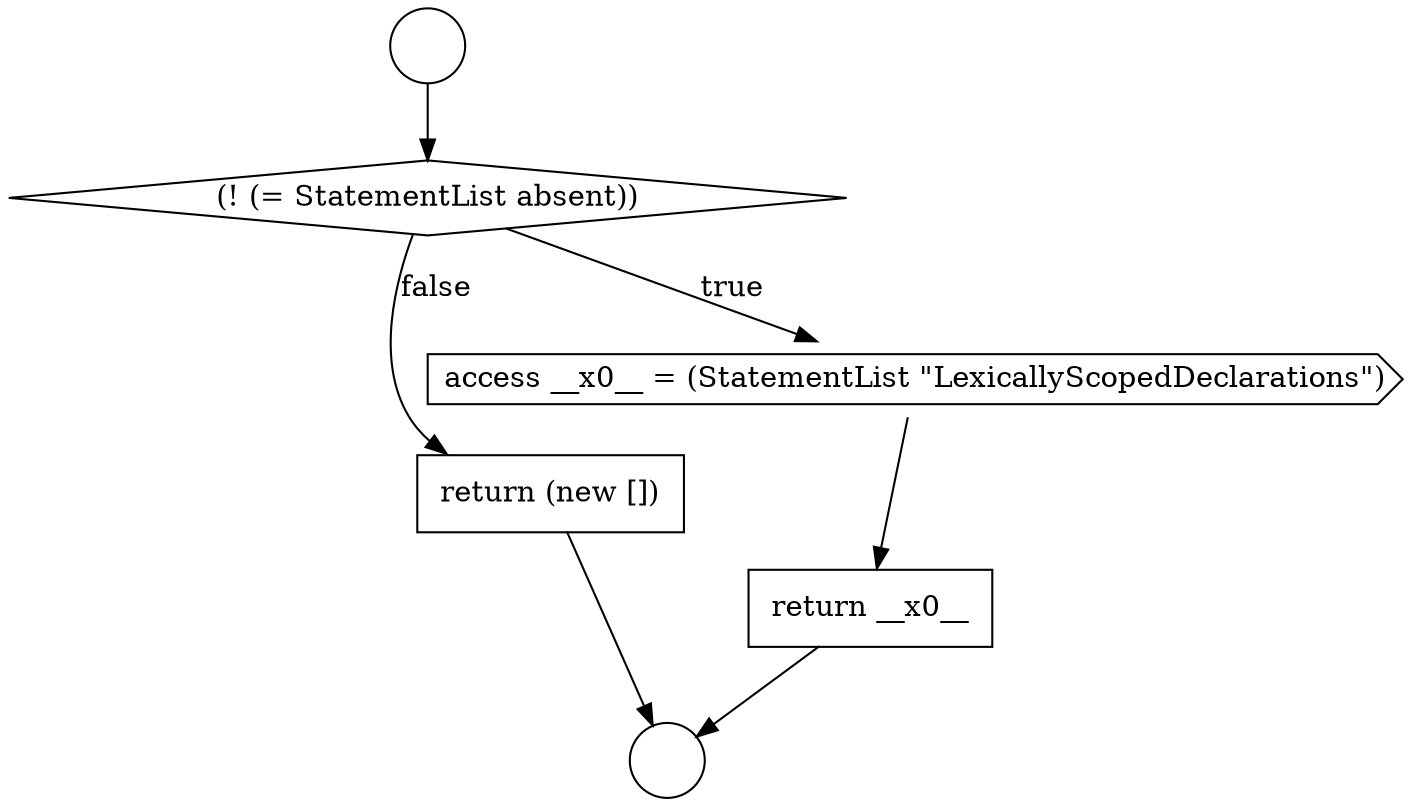 digraph {
  node7008 [shape=diamond, label=<<font color="black">(! (= StatementList absent))</font>> color="black" fillcolor="white" style=filled]
  node7011 [shape=none, margin=0, label=<<font color="black">
    <table border="0" cellborder="1" cellspacing="0" cellpadding="10">
      <tr><td align="left">return (new [])</td></tr>
    </table>
  </font>> color="black" fillcolor="white" style=filled]
  node7010 [shape=none, margin=0, label=<<font color="black">
    <table border="0" cellborder="1" cellspacing="0" cellpadding="10">
      <tr><td align="left">return __x0__</td></tr>
    </table>
  </font>> color="black" fillcolor="white" style=filled]
  node7006 [shape=circle label=" " color="black" fillcolor="white" style=filled]
  node7009 [shape=cds, label=<<font color="black">access __x0__ = (StatementList &quot;LexicallyScopedDeclarations&quot;)</font>> color="black" fillcolor="white" style=filled]
  node7007 [shape=circle label=" " color="black" fillcolor="white" style=filled]
  node7010 -> node7007 [ color="black"]
  node7011 -> node7007 [ color="black"]
  node7009 -> node7010 [ color="black"]
  node7006 -> node7008 [ color="black"]
  node7008 -> node7009 [label=<<font color="black">true</font>> color="black"]
  node7008 -> node7011 [label=<<font color="black">false</font>> color="black"]
}
